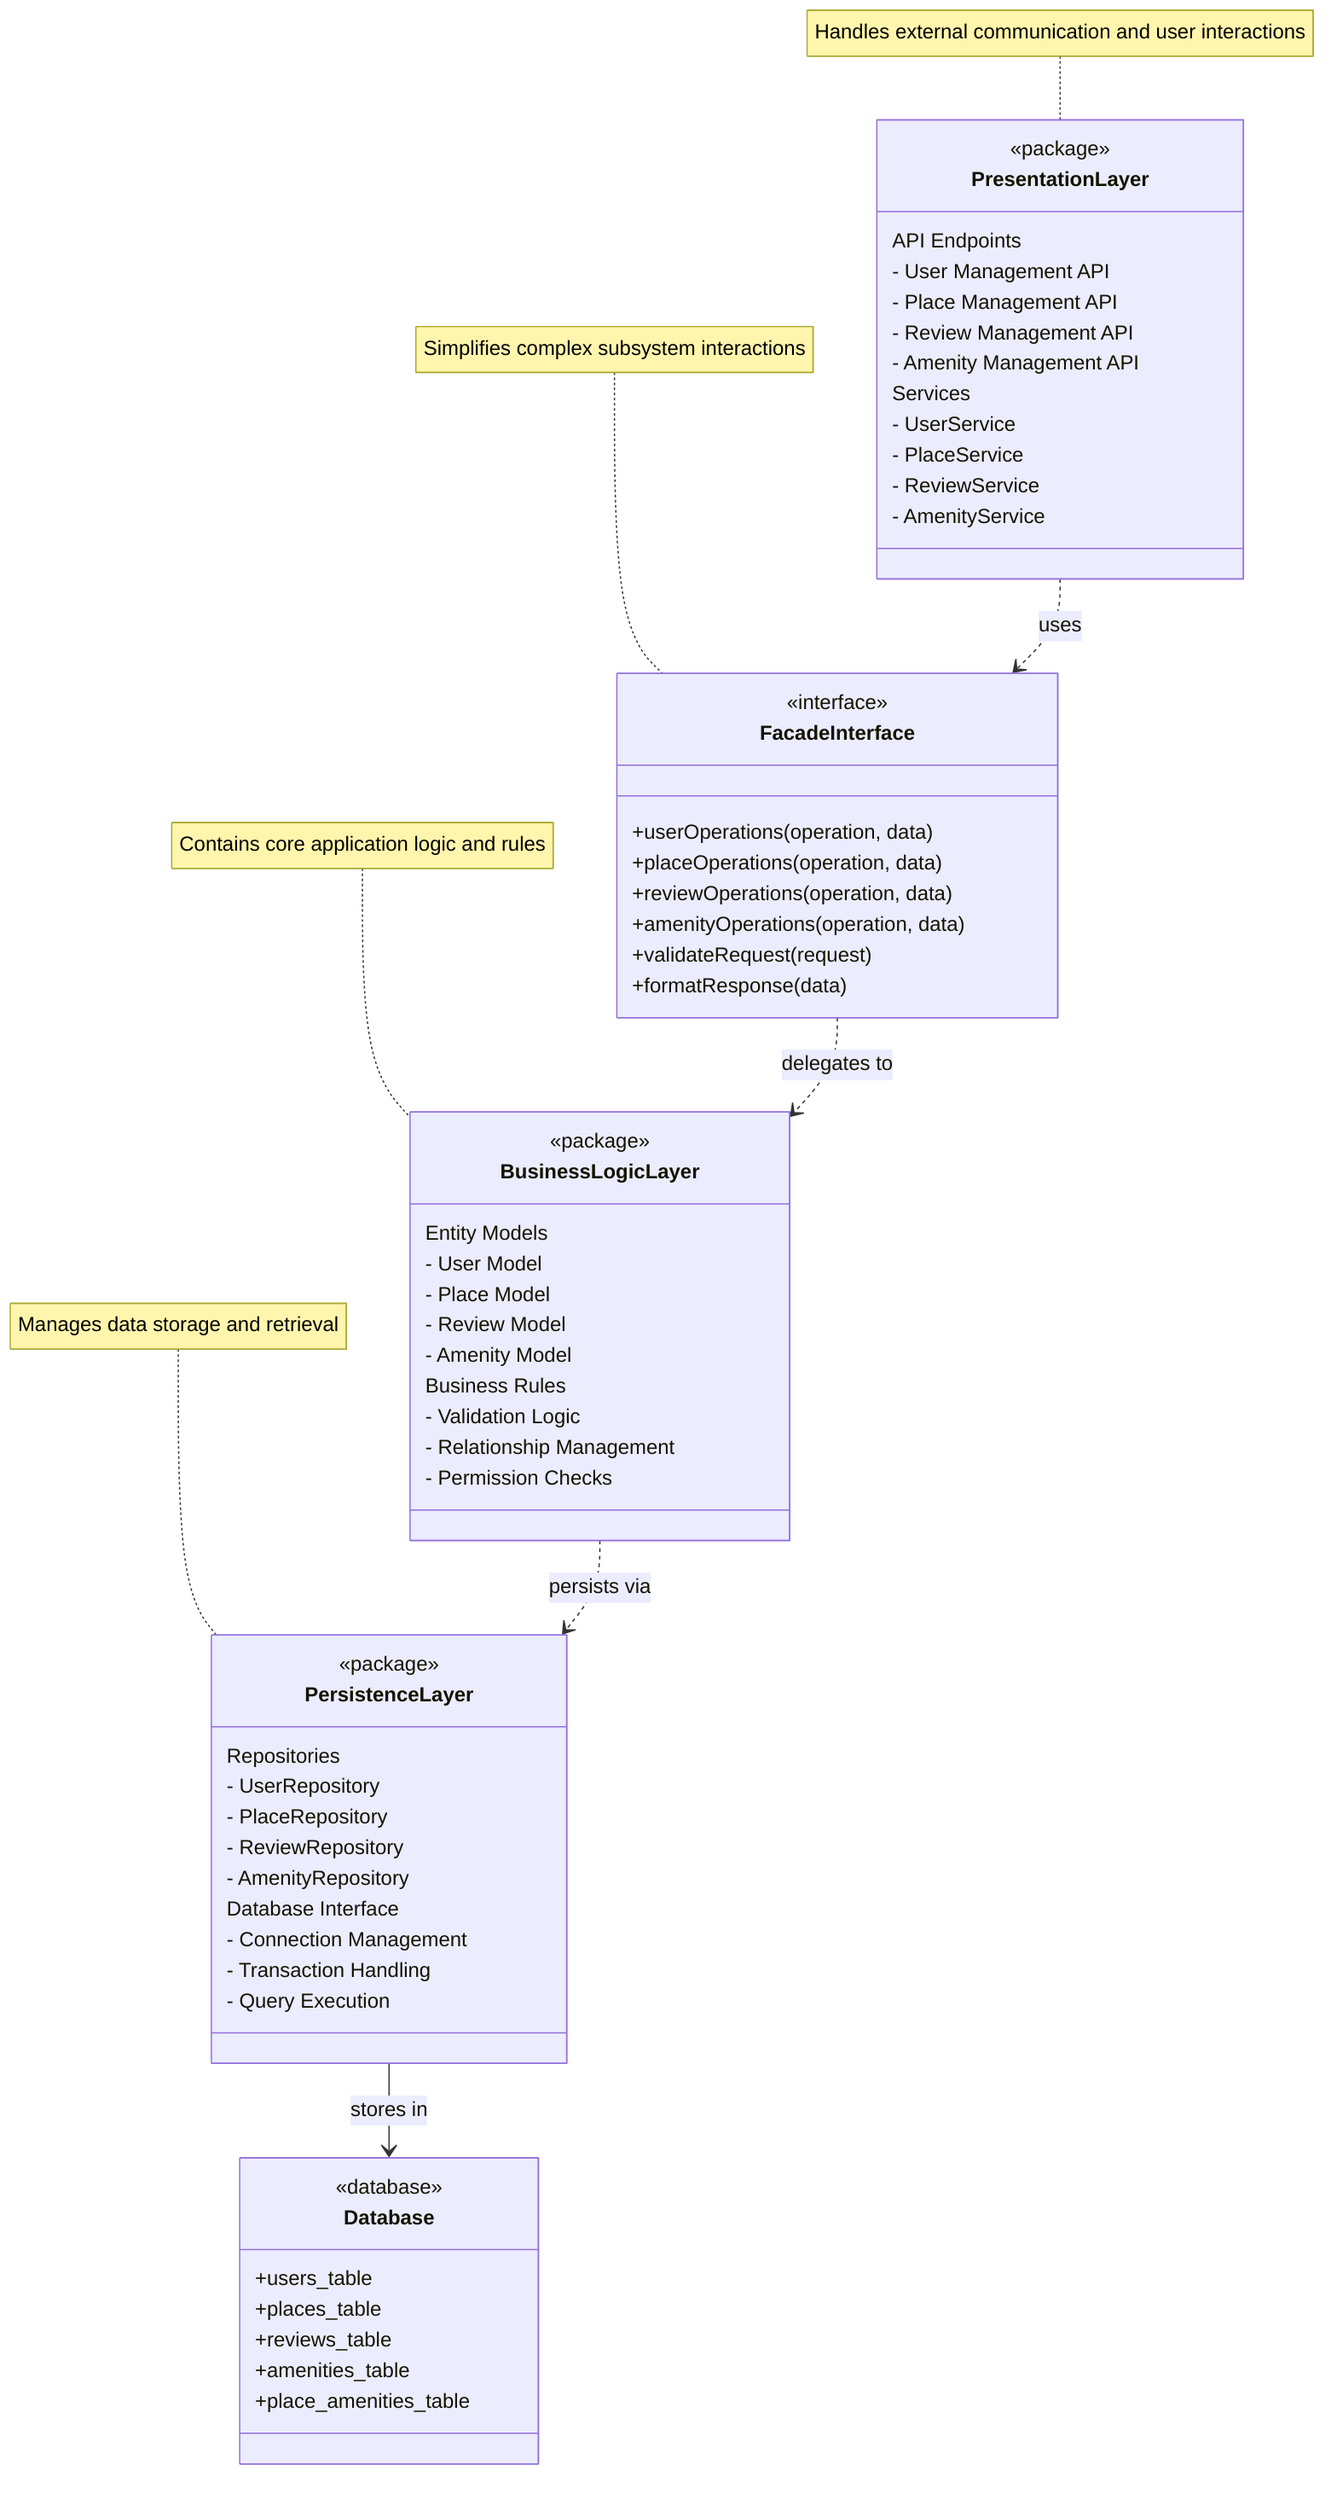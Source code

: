 classDiagram
    class PresentationLayer {
        <<package>>
        API Endpoints
        - User Management API
        - Place Management API  
        - Review Management API
        - Amenity Management API
        Services
        - UserService
        - PlaceService
        - ReviewService
        - AmenityService
    }
    
    class FacadeInterface {
        <<interface>>
        +userOperations(operation, data)
        +placeOperations(operation, data)
        +reviewOperations(operation, data)
        +amenityOperations(operation, data)
        +validateRequest(request)
        +formatResponse(data)
    }
    
    class BusinessLogicLayer {
        <<package>>
        Entity Models
        - User Model
        - Place Model
        - Review Model
        - Amenity Model
        Business Rules
        - Validation Logic
        - Relationship Management
        - Permission Checks
    }
    
    class PersistenceLayer {
        <<package>>
        Repositories
        - UserRepository
        - PlaceRepository
        - ReviewRepository
        - AmenityRepository
        Database Interface
        - Connection Management
        - Transaction Handling
        - Query Execution
    }
    
    class Database {
        <<database>>
        +users_table
        +places_table
        +reviews_table
        +amenities_table
        +place_amenities_table
    }
    
    PresentationLayer ..> FacadeInterface : uses
    FacadeInterface ..> BusinessLogicLayer : delegates to
    BusinessLogicLayer ..> PersistenceLayer : persists via
    PersistenceLayer --> Database : stores in
    
    note for PresentationLayer "Handles external communication and user interactions"
    note for FacadeInterface "Simplifies complex subsystem interactions"
    note for BusinessLogicLayer "Contains core application logic and rules"
    note for PersistenceLayer "Manages data storage and retrieval"